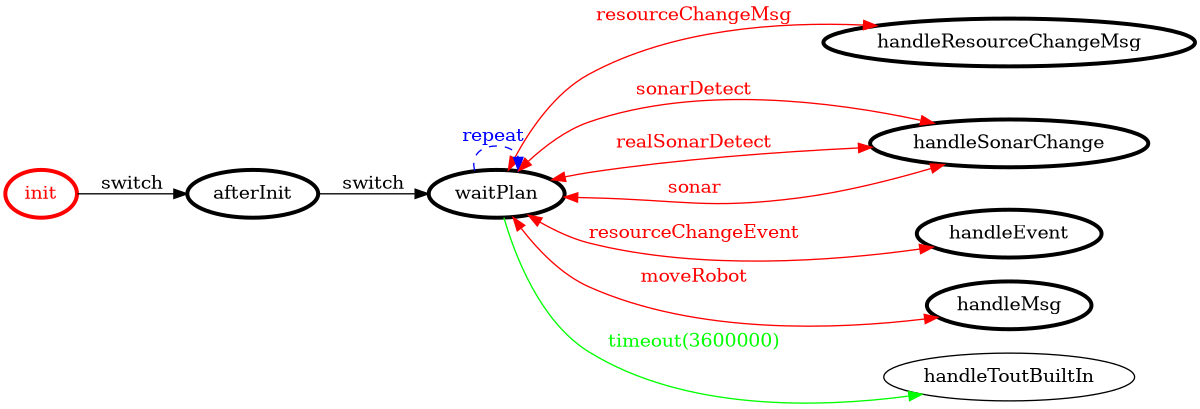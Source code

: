/*
*
* A GraphViz DOT FSM description 
* Please use a GraphViz visualizer (like http://www.webgraphviz.com)
*  
*/

digraph finite_state_machine {
	rankdir=LR
	size="8,5"
	
	init [ color = red ][ fontcolor = red ][ penwidth = 3 ]
	handleResourceChangeMsg [ color = black ][ fontcolor = black ][ penwidth = 3 ]
	waitPlan [ color = black ][ fontcolor = black ][ penwidth = 3 ]
	handleSonarChange [ color = black ][ fontcolor = black ][ penwidth = 3 ]
	handleEvent [ color = black ][ fontcolor = black ][ penwidth = 3 ]
	afterInit [ color = black ][ fontcolor = black ][ penwidth = 3 ]
	handleMsg [ color = black ][ fontcolor = black ][ penwidth = 3 ]
	
	waitPlan -> handleResourceChangeMsg [ label = "resourceChangeMsg" ][ color = red ][ fontcolor = red ][ dir = both ]
	waitPlan -> handleSonarChange [ label = "sonarDetect" ][ color = red ][ fontcolor = red ][ dir = both ]
	init -> afterInit [ label = "switch" ][ color = black ][ fontcolor = black ]
	waitPlan -> handleSonarChange [ label = "realSonarDetect" ][ color = red ][ fontcolor = red ][ dir = both ]
	afterInit -> waitPlan [ label = "switch" ][ color = black ][ fontcolor = black ]
	waitPlan -> handleToutBuiltIn [ label = "timeout(3600000)" ][ color = green ][ fontcolor = green ]
	waitPlan -> handleEvent [ label = "resourceChangeEvent" ][ color = red ][ fontcolor = red ][ dir = both ]
	waitPlan -> handleSonarChange [ label = "sonar" ][ color = red ][ fontcolor = red ][ dir = both ]
	waitPlan -> waitPlan [ label = "repeat "][ style = dashed ][ color = blue ][ fontcolor = blue ]
	waitPlan -> handleMsg [ label = "moveRobot" ][ color = red ][ fontcolor = red ][ dir = both ]
}
